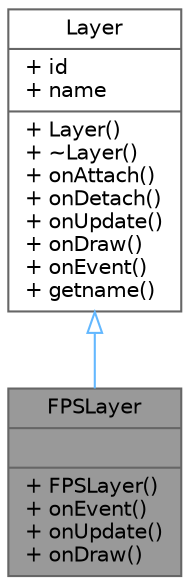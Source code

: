 digraph "FPSLayer"
{
 // LATEX_PDF_SIZE
  bgcolor="transparent";
  edge [fontname=Helvetica,fontsize=10,labelfontname=Helvetica,labelfontsize=10];
  node [fontname=Helvetica,fontsize=10,shape=box,height=0.2,width=0.4];
  Node1 [shape=record,label="{FPSLayer\n||+ FPSLayer()\l+ onEvent()\l+ onUpdate()\l+ onDraw()\l}",height=0.2,width=0.4,color="gray40", fillcolor="grey60", style="filled", fontcolor="black",tooltip=" "];
  Node2 -> Node1 [dir="back",color="steelblue1",style="solid",arrowtail="onormal"];
  Node2 [shape=record,label="{Layer\n|+ id\l+ name\l|+ Layer()\l+ ~Layer()\l+ onAttach()\l+ onDetach()\l+ onUpdate()\l+ onDraw()\l+ onEvent()\l+ getname()\l}",height=0.2,width=0.4,color="gray40", fillcolor="white", style="filled",URL="$db/dfc/struct_layer.html",tooltip=" "];
}
